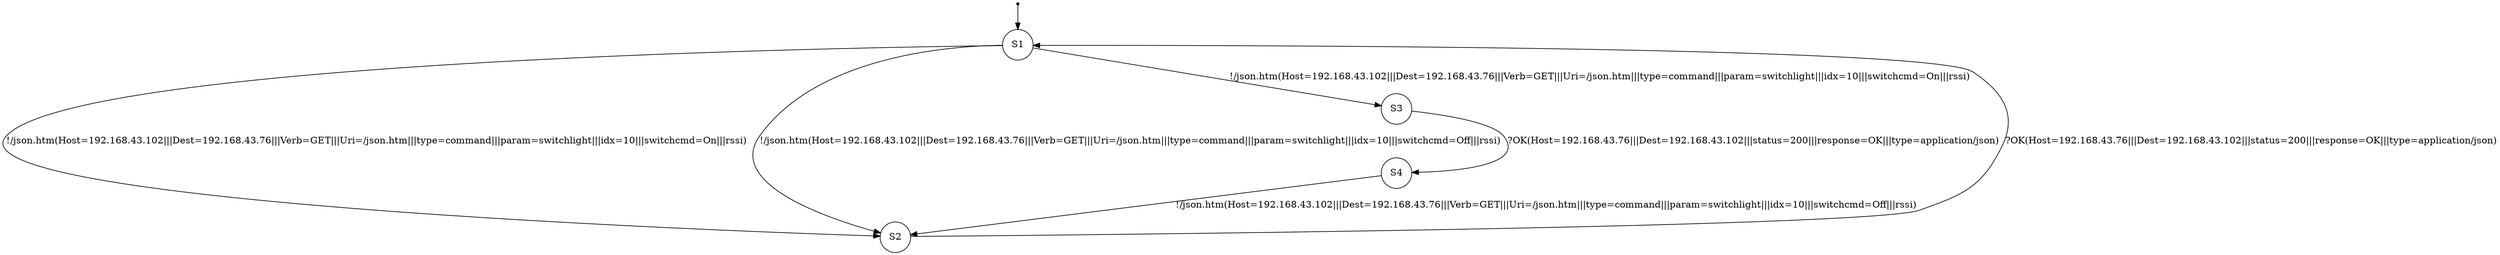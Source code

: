 digraph LTS {
S00[shape=point]
S1[label=S1,shape=circle];
S2[label=S2,shape=circle];
S3[label=S3,shape=circle];
S4[label=S4,shape=circle];
S00 -> S1
S1 -> S2[label ="!/json.htm(Host=192.168.43.102|||Dest=192.168.43.76|||Verb=GET|||Uri=/json.htm|||type=command|||param=switchlight|||idx=10|||switchcmd=On|||rssi)"];
S1 -> S2[label ="!/json.htm(Host=192.168.43.102|||Dest=192.168.43.76|||Verb=GET|||Uri=/json.htm|||type=command|||param=switchlight|||idx=10|||switchcmd=Off|||rssi)"];
S1 -> S3[label ="!/json.htm(Host=192.168.43.102|||Dest=192.168.43.76|||Verb=GET|||Uri=/json.htm|||type=command|||param=switchlight|||idx=10|||switchcmd=On|||rssi)"];
S2 -> S1[label ="?OK(Host=192.168.43.76|||Dest=192.168.43.102|||status=200|||response=OK|||type=application/json)"];
S3 -> S4[label ="?OK(Host=192.168.43.76|||Dest=192.168.43.102|||status=200|||response=OK|||type=application/json)"];
S4 -> S2[label ="!/json.htm(Host=192.168.43.102|||Dest=192.168.43.76|||Verb=GET|||Uri=/json.htm|||type=command|||param=switchlight|||idx=10|||switchcmd=Off|||rssi)"];
}
